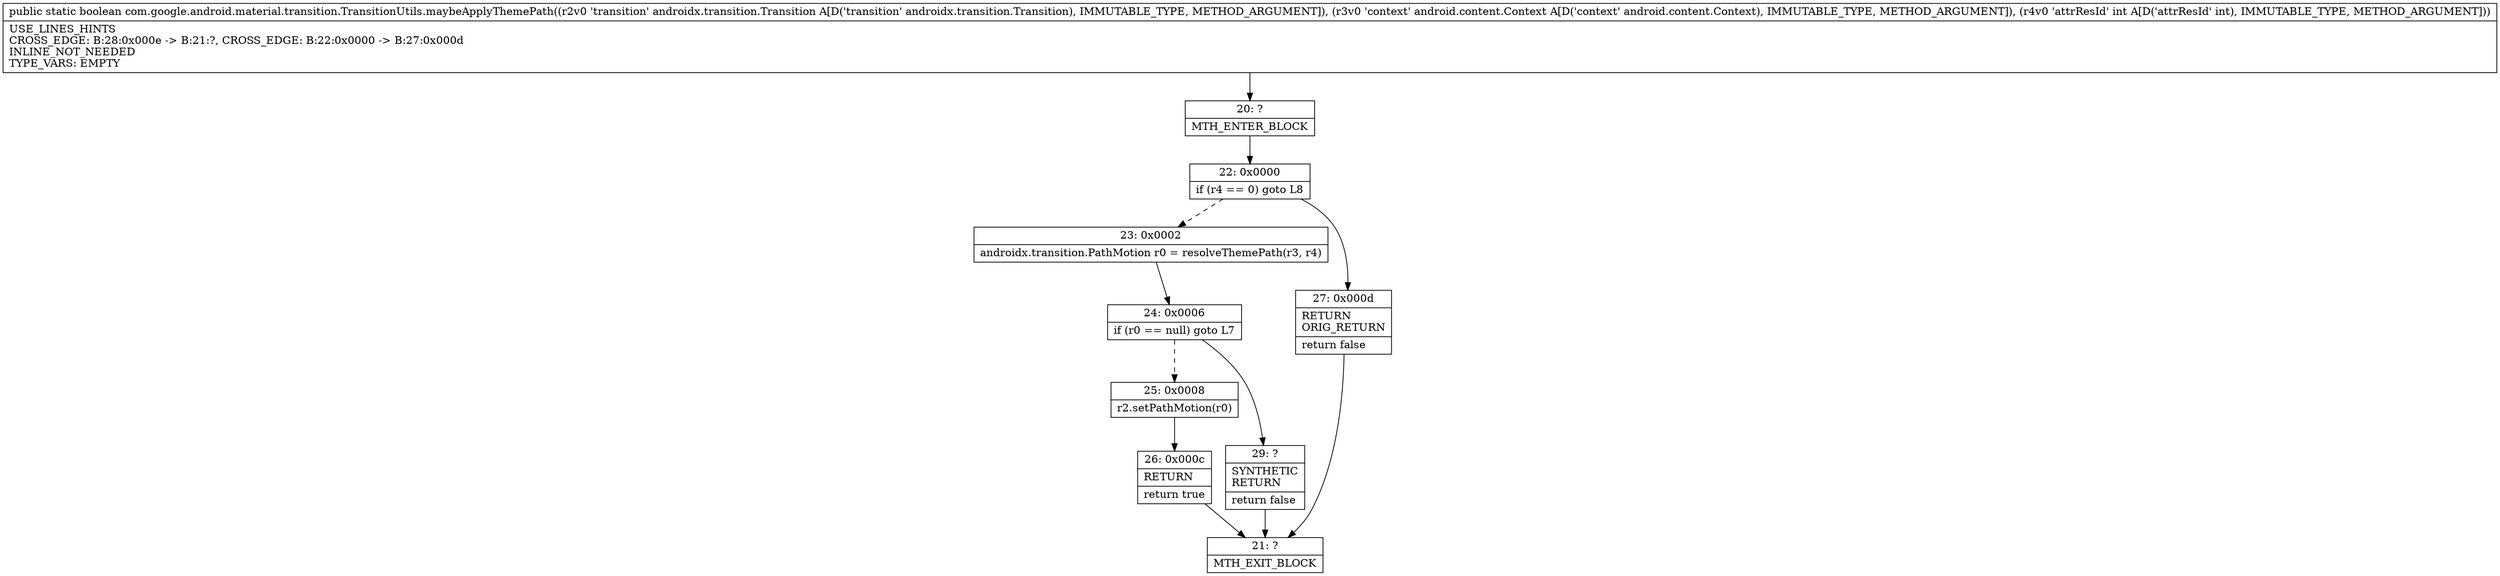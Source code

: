 digraph "CFG forcom.google.android.material.transition.TransitionUtils.maybeApplyThemePath(Landroidx\/transition\/Transition;Landroid\/content\/Context;I)Z" {
Node_20 [shape=record,label="{20\:\ ?|MTH_ENTER_BLOCK\l}"];
Node_22 [shape=record,label="{22\:\ 0x0000|if (r4 == 0) goto L8\l}"];
Node_23 [shape=record,label="{23\:\ 0x0002|androidx.transition.PathMotion r0 = resolveThemePath(r3, r4)\l}"];
Node_24 [shape=record,label="{24\:\ 0x0006|if (r0 == null) goto L7\l}"];
Node_25 [shape=record,label="{25\:\ 0x0008|r2.setPathMotion(r0)\l}"];
Node_26 [shape=record,label="{26\:\ 0x000c|RETURN\l|return true\l}"];
Node_21 [shape=record,label="{21\:\ ?|MTH_EXIT_BLOCK\l}"];
Node_29 [shape=record,label="{29\:\ ?|SYNTHETIC\lRETURN\l|return false\l}"];
Node_27 [shape=record,label="{27\:\ 0x000d|RETURN\lORIG_RETURN\l|return false\l}"];
MethodNode[shape=record,label="{public static boolean com.google.android.material.transition.TransitionUtils.maybeApplyThemePath((r2v0 'transition' androidx.transition.Transition A[D('transition' androidx.transition.Transition), IMMUTABLE_TYPE, METHOD_ARGUMENT]), (r3v0 'context' android.content.Context A[D('context' android.content.Context), IMMUTABLE_TYPE, METHOD_ARGUMENT]), (r4v0 'attrResId' int A[D('attrResId' int), IMMUTABLE_TYPE, METHOD_ARGUMENT]))  | USE_LINES_HINTS\lCROSS_EDGE: B:28:0x000e \-\> B:21:?, CROSS_EDGE: B:22:0x0000 \-\> B:27:0x000d\lINLINE_NOT_NEEDED\lTYPE_VARS: EMPTY\l}"];
MethodNode -> Node_20;Node_20 -> Node_22;
Node_22 -> Node_23[style=dashed];
Node_22 -> Node_27;
Node_23 -> Node_24;
Node_24 -> Node_25[style=dashed];
Node_24 -> Node_29;
Node_25 -> Node_26;
Node_26 -> Node_21;
Node_29 -> Node_21;
Node_27 -> Node_21;
}

